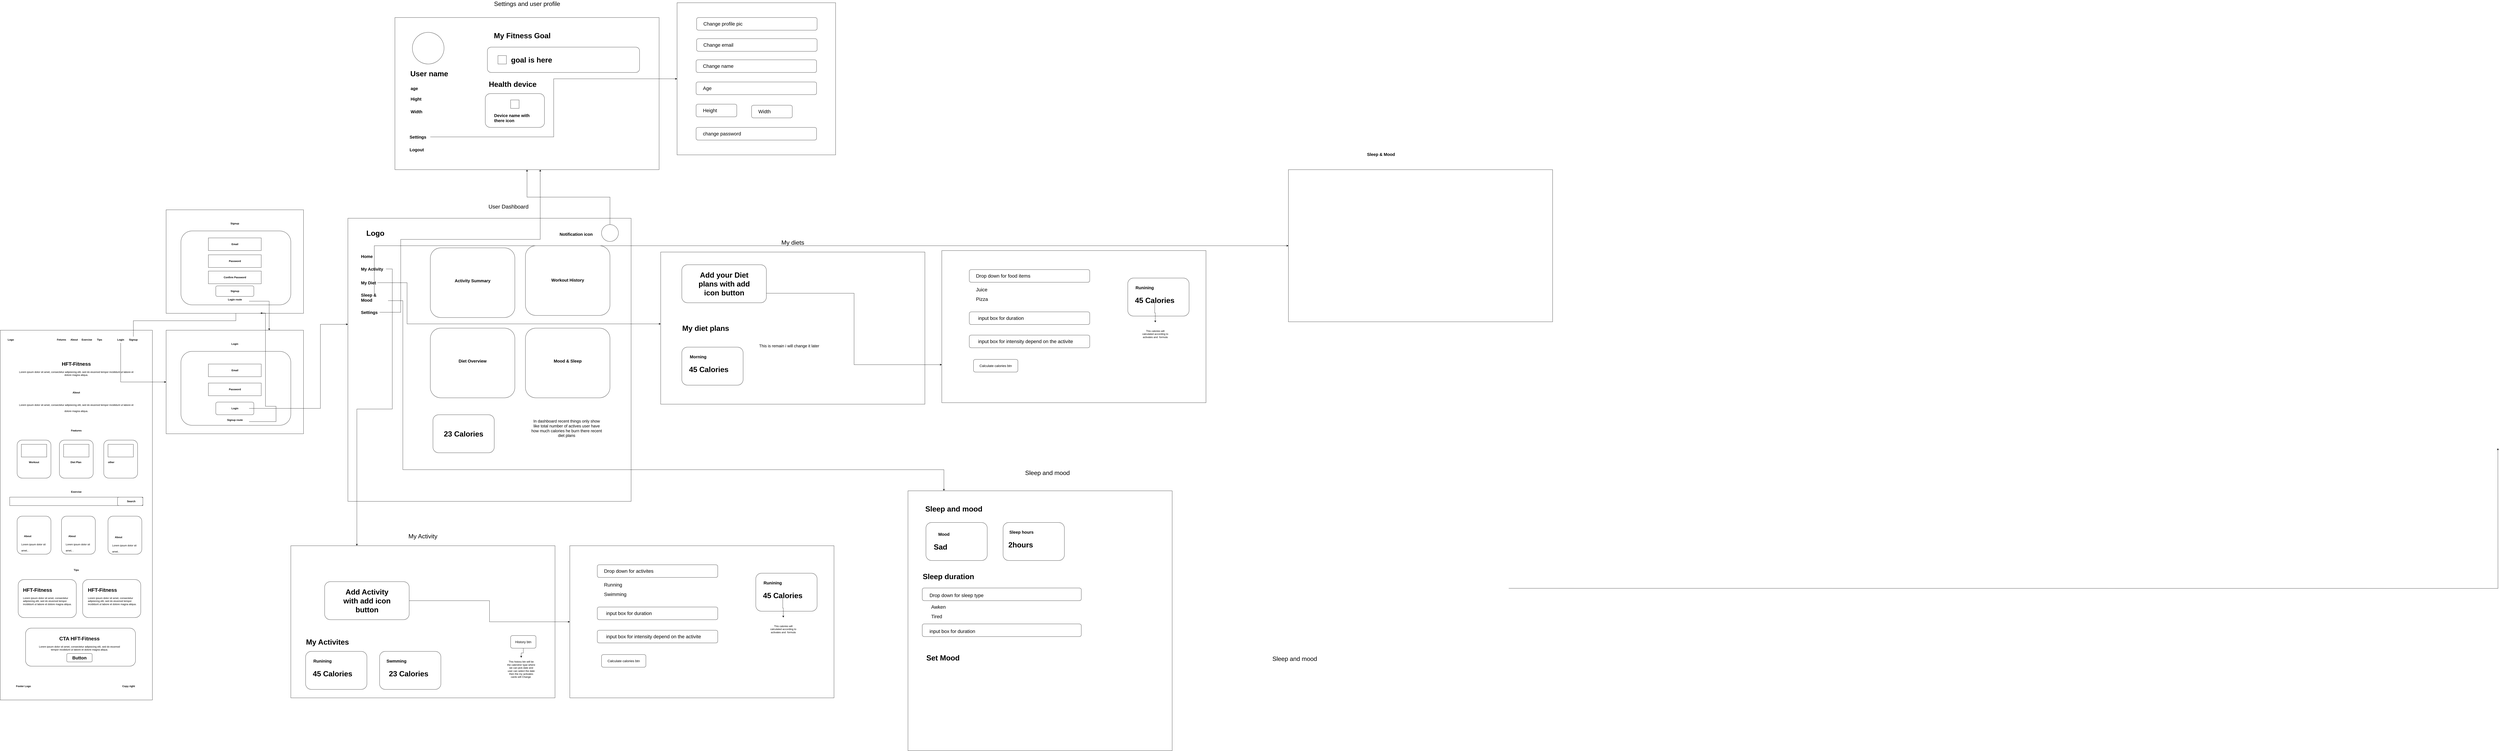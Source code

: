 <mxfile version="21.6.6" type="github">
  <diagram name="Page-1" id="sQGgzUaZy7yGkq21Dc3f">
    <mxGraphModel dx="3364" dy="4683" grid="1" gridSize="10" guides="1" tooltips="1" connect="1" arrows="1" fold="1" page="1" pageScale="1" pageWidth="850" pageHeight="1100" math="0" shadow="0">
      <root>
        <mxCell id="0" />
        <mxCell id="1" parent="0" />
        <mxCell id="krIxkYJXfylPc0ciONJd-103" value="" style="whiteSpace=wrap;html=1;aspect=fixed;" parent="1" vertex="1">
          <mxGeometry x="860" y="-1570" width="1340" height="1340" as="geometry" />
        </mxCell>
        <mxCell id="ZWoFkb2FcAsr6ou6p-tb-9" value="" style="rounded=1;whiteSpace=wrap;html=1;" parent="1" vertex="1">
          <mxGeometry x="1250" y="-1050" width="400" height="330" as="geometry" />
        </mxCell>
        <mxCell id="ZWoFkb2FcAsr6ou6p-tb-8" value="Diet Overview" style="text;html=1;strokeColor=none;fillColor=none;align=center;verticalAlign=middle;whiteSpace=wrap;rounded=0;fontStyle=1;fontSize=20;" parent="1" vertex="1">
          <mxGeometry x="1350" y="-910" width="200" height="30" as="geometry" />
        </mxCell>
        <mxCell id="krIxkYJXfylPc0ciONJd-1" value="" style="rounded=0;whiteSpace=wrap;html=1;" parent="1" vertex="1">
          <mxGeometry x="-785" y="-1040" width="720" height="1750" as="geometry" />
        </mxCell>
        <mxCell id="krIxkYJXfylPc0ciONJd-48" value="" style="rounded=1;whiteSpace=wrap;html=1;movable=1;resizable=1;rotatable=1;deletable=1;editable=1;locked=0;connectable=1;" parent="1" vertex="1">
          <mxGeometry x="-275" y="-160" width="160" height="180" as="geometry" />
        </mxCell>
        <mxCell id="krIxkYJXfylPc0ciONJd-2" value="Logo" style="text;html=1;strokeColor=none;fillColor=none;align=center;verticalAlign=middle;whiteSpace=wrap;rounded=0;fontStyle=1" parent="1" vertex="1">
          <mxGeometry x="-765" y="-1010" width="60" height="30" as="geometry" />
        </mxCell>
        <mxCell id="krIxkYJXfylPc0ciONJd-3" value="Fetures" style="text;html=1;strokeColor=none;fillColor=none;align=center;verticalAlign=middle;whiteSpace=wrap;rounded=0;fontStyle=1" parent="1" vertex="1">
          <mxGeometry x="-525" y="-1010" width="60" height="30" as="geometry" />
        </mxCell>
        <mxCell id="krIxkYJXfylPc0ciONJd-4" value="About" style="text;html=1;strokeColor=none;fillColor=none;align=center;verticalAlign=middle;whiteSpace=wrap;rounded=0;fontStyle=1" parent="1" vertex="1">
          <mxGeometry x="-465" y="-1010" width="60" height="30" as="geometry" />
        </mxCell>
        <mxCell id="krIxkYJXfylPc0ciONJd-5" value="Exercise" style="text;html=1;strokeColor=none;fillColor=none;align=center;verticalAlign=middle;whiteSpace=wrap;rounded=0;fontStyle=1" parent="1" vertex="1">
          <mxGeometry x="-405" y="-1010" width="60" height="30" as="geometry" />
        </mxCell>
        <mxCell id="krIxkYJXfylPc0ciONJd-100" style="edgeStyle=orthogonalEdgeStyle;rounded=0;orthogonalLoop=1;jettySize=auto;html=1;exitX=0.5;exitY=0;exitDx=0;exitDy=0;" parent="1" source="krIxkYJXfylPc0ciONJd-6" target="krIxkYJXfylPc0ciONJd-90" edge="1">
          <mxGeometry relative="1" as="geometry" />
        </mxCell>
        <mxCell id="krIxkYJXfylPc0ciONJd-6" value="Signup" style="text;html=1;strokeColor=none;fillColor=none;align=center;verticalAlign=middle;whiteSpace=wrap;rounded=0;fontStyle=1" parent="1" vertex="1">
          <mxGeometry x="-185" y="-1010" width="60" height="30" as="geometry" />
        </mxCell>
        <mxCell id="krIxkYJXfylPc0ciONJd-7" value="Tips" style="text;html=1;strokeColor=none;fillColor=none;align=center;verticalAlign=middle;whiteSpace=wrap;rounded=0;fontStyle=1" parent="1" vertex="1">
          <mxGeometry x="-345" y="-1010" width="60" height="30" as="geometry" />
        </mxCell>
        <mxCell id="krIxkYJXfylPc0ciONJd-87" style="edgeStyle=orthogonalEdgeStyle;rounded=0;orthogonalLoop=1;jettySize=auto;html=1;exitX=0.5;exitY=1;exitDx=0;exitDy=0;" parent="1" source="krIxkYJXfylPc0ciONJd-8" target="krIxkYJXfylPc0ciONJd-77" edge="1">
          <mxGeometry relative="1" as="geometry" />
        </mxCell>
        <mxCell id="krIxkYJXfylPc0ciONJd-8" value="Login" style="text;html=1;strokeColor=none;fillColor=none;align=center;verticalAlign=middle;whiteSpace=wrap;rounded=0;fontStyle=1" parent="1" vertex="1">
          <mxGeometry x="-245" y="-1010" width="60" height="30" as="geometry" />
        </mxCell>
        <mxCell id="krIxkYJXfylPc0ciONJd-9" value="&lt;h1&gt;HFT-Fitness&lt;/h1&gt;&lt;p&gt;Lorem ipsum dolor sit amet, consectetur adipisicing elit, sed do eiusmod tempor incididunt ut labore et dolore magna aliqua.&lt;/p&gt;" style="text;html=1;strokeColor=none;fillColor=none;spacing=5;spacingTop=-20;whiteSpace=wrap;overflow=hidden;rounded=0;align=center;" parent="1" vertex="1">
          <mxGeometry x="-705" y="-900" width="560" height="120" as="geometry" />
        </mxCell>
        <mxCell id="krIxkYJXfylPc0ciONJd-10" value="About" style="text;html=1;strokeColor=none;fillColor=none;align=center;verticalAlign=middle;whiteSpace=wrap;rounded=0;fontStyle=1" parent="1" vertex="1">
          <mxGeometry x="-455" y="-760" width="60" height="30" as="geometry" />
        </mxCell>
        <mxCell id="krIxkYJXfylPc0ciONJd-13" value="&lt;h1&gt;&lt;span style=&quot;background-color: initial; font-size: 12px; font-weight: normal;&quot;&gt;Lorem ipsum dolor sit amet, consectetur adipisicing elit, sed do eiusmod tempor incididunt ut labore et dolore magna aliqua.&lt;/span&gt;&lt;br&gt;&lt;/h1&gt;" style="text;html=1;strokeColor=none;fillColor=none;spacing=5;spacingTop=-20;whiteSpace=wrap;overflow=hidden;rounded=0;align=center;" parent="1" vertex="1">
          <mxGeometry x="-705" y="-710" width="560" height="80" as="geometry" />
        </mxCell>
        <mxCell id="krIxkYJXfylPc0ciONJd-14" value="Features" style="text;html=1;strokeColor=none;fillColor=none;align=center;verticalAlign=middle;whiteSpace=wrap;rounded=0;fontStyle=1" parent="1" vertex="1">
          <mxGeometry x="-455" y="-580" width="60" height="30" as="geometry" />
        </mxCell>
        <mxCell id="krIxkYJXfylPc0ciONJd-15" value="" style="rounded=1;whiteSpace=wrap;html=1;" parent="1" vertex="1">
          <mxGeometry x="-705" y="-520" width="160" height="180" as="geometry" />
        </mxCell>
        <mxCell id="krIxkYJXfylPc0ciONJd-16" value="" style="rounded=1;whiteSpace=wrap;html=1;" parent="1" vertex="1">
          <mxGeometry x="-505" y="-520" width="160" height="180" as="geometry" />
        </mxCell>
        <mxCell id="krIxkYJXfylPc0ciONJd-17" value="" style="rounded=1;whiteSpace=wrap;html=1;" parent="1" vertex="1">
          <mxGeometry x="-295" y="-520" width="160" height="180" as="geometry" />
        </mxCell>
        <mxCell id="krIxkYJXfylPc0ciONJd-18" value="Workout" style="text;html=1;strokeColor=none;fillColor=none;align=center;verticalAlign=middle;whiteSpace=wrap;rounded=0;fontStyle=1" parent="1" vertex="1">
          <mxGeometry x="-655" y="-430" width="60" height="30" as="geometry" />
        </mxCell>
        <mxCell id="krIxkYJXfylPc0ciONJd-19" value="Diet Plan&amp;nbsp;" style="text;html=1;strokeColor=none;fillColor=none;align=center;verticalAlign=middle;whiteSpace=wrap;rounded=0;fontStyle=1" parent="1" vertex="1">
          <mxGeometry x="-455" y="-430" width="60" height="30" as="geometry" />
        </mxCell>
        <mxCell id="krIxkYJXfylPc0ciONJd-20" value="other" style="text;html=1;strokeColor=none;fillColor=none;align=center;verticalAlign=middle;whiteSpace=wrap;rounded=0;fontStyle=1" parent="1" vertex="1">
          <mxGeometry x="-335" y="-430" width="150" height="30" as="geometry" />
        </mxCell>
        <mxCell id="krIxkYJXfylPc0ciONJd-23" value="" style="rounded=0;whiteSpace=wrap;html=1;" parent="1" vertex="1">
          <mxGeometry x="-685" y="-500" width="120" height="60" as="geometry" />
        </mxCell>
        <mxCell id="krIxkYJXfylPc0ciONJd-24" value="" style="rounded=0;whiteSpace=wrap;html=1;" parent="1" vertex="1">
          <mxGeometry x="-485" y="-500" width="120" height="60" as="geometry" />
        </mxCell>
        <mxCell id="krIxkYJXfylPc0ciONJd-25" value="" style="rounded=0;whiteSpace=wrap;html=1;" parent="1" vertex="1">
          <mxGeometry x="-275" y="-500" width="120" height="60" as="geometry" />
        </mxCell>
        <mxCell id="krIxkYJXfylPc0ciONJd-26" value="Exercise" style="text;html=1;strokeColor=none;fillColor=none;align=center;verticalAlign=middle;whiteSpace=wrap;rounded=0;fontStyle=1" parent="1" vertex="1">
          <mxGeometry x="-455" y="-290" width="60" height="30" as="geometry" />
        </mxCell>
        <mxCell id="krIxkYJXfylPc0ciONJd-28" value="" style="rounded=0;whiteSpace=wrap;html=1;" parent="1" vertex="1">
          <mxGeometry x="-740" y="-250" width="630" height="40" as="geometry" />
        </mxCell>
        <mxCell id="krIxkYJXfylPc0ciONJd-29" value="" style="rounded=1;whiteSpace=wrap;html=1;" parent="1" vertex="1">
          <mxGeometry x="-230" y="-250" width="120" height="40" as="geometry" />
        </mxCell>
        <mxCell id="krIxkYJXfylPc0ciONJd-30" value="Search" style="text;html=1;strokeColor=none;fillColor=none;align=center;verticalAlign=middle;whiteSpace=wrap;rounded=0;fontStyle=1" parent="1" vertex="1">
          <mxGeometry x="-195" y="-245" width="60" height="30" as="geometry" />
        </mxCell>
        <mxCell id="krIxkYJXfylPc0ciONJd-38" value="" style="group" parent="1" vertex="1" connectable="0">
          <mxGeometry x="-705" y="-160" width="160" height="180" as="geometry" />
        </mxCell>
        <mxCell id="krIxkYJXfylPc0ciONJd-27" value="" style="rounded=1;whiteSpace=wrap;html=1;" parent="krIxkYJXfylPc0ciONJd-38" vertex="1">
          <mxGeometry width="160" height="180" as="geometry" />
        </mxCell>
        <mxCell id="krIxkYJXfylPc0ciONJd-33" value="&lt;h1&gt;&lt;span style=&quot;background-color: initial; font-size: 12px; font-weight: normal;&quot;&gt;Lorem ipsum dolor sit amet, .&lt;/span&gt;&lt;br&gt;&lt;/h1&gt;" style="text;html=1;strokeColor=none;fillColor=none;spacing=5;spacingTop=-20;whiteSpace=wrap;overflow=hidden;rounded=0;align=left;" parent="krIxkYJXfylPc0ciONJd-38" vertex="1">
          <mxGeometry x="15" y="110" width="130" height="60" as="geometry" />
        </mxCell>
        <mxCell id="krIxkYJXfylPc0ciONJd-34" value="About" style="text;html=1;strokeColor=none;fillColor=none;align=center;verticalAlign=middle;whiteSpace=wrap;rounded=0;fontStyle=1" parent="krIxkYJXfylPc0ciONJd-38" vertex="1">
          <mxGeometry x="20" y="80" width="60" height="30" as="geometry" />
        </mxCell>
        <mxCell id="krIxkYJXfylPc0ciONJd-45" value="" style="rounded=1;whiteSpace=wrap;html=1;" parent="1" vertex="1">
          <mxGeometry x="-495" y="-160" width="160" height="180" as="geometry" />
        </mxCell>
        <mxCell id="krIxkYJXfylPc0ciONJd-43" value="About" style="text;html=1;strokeColor=none;fillColor=none;align=center;verticalAlign=middle;whiteSpace=wrap;rounded=0;fontStyle=1" parent="1" vertex="1">
          <mxGeometry x="-475" y="-80" width="60" height="30" as="geometry" />
        </mxCell>
        <mxCell id="krIxkYJXfylPc0ciONJd-44" value="&lt;h1&gt;&lt;span style=&quot;background-color: initial; font-size: 12px; font-weight: normal;&quot;&gt;Lorem ipsum dolor sit amet, .&lt;/span&gt;&lt;br&gt;&lt;/h1&gt;" style="text;html=1;strokeColor=none;fillColor=none;spacing=5;spacingTop=-20;whiteSpace=wrap;overflow=hidden;rounded=0;align=left;" parent="1" vertex="1">
          <mxGeometry x="-480" y="-50" width="130" height="60" as="geometry" />
        </mxCell>
        <mxCell id="krIxkYJXfylPc0ciONJd-46" value="About" style="text;html=1;strokeColor=none;fillColor=none;align=center;verticalAlign=middle;whiteSpace=wrap;rounded=0;fontStyle=1;movable=1;resizable=1;rotatable=1;deletable=1;editable=1;locked=0;connectable=1;" parent="1" vertex="1">
          <mxGeometry x="-255" y="-75" width="60" height="30" as="geometry" />
        </mxCell>
        <mxCell id="krIxkYJXfylPc0ciONJd-47" value="&lt;h1&gt;&lt;span style=&quot;background-color: initial; font-size: 12px; font-weight: normal;&quot;&gt;Lorem ipsum dolor sit amet, .&lt;/span&gt;&lt;br&gt;&lt;/h1&gt;" style="text;html=1;strokeColor=none;fillColor=none;spacing=5;spacingTop=-20;whiteSpace=wrap;overflow=hidden;rounded=0;align=left;movable=1;resizable=1;rotatable=1;deletable=1;editable=1;locked=0;connectable=1;" parent="1" vertex="1">
          <mxGeometry x="-260" y="-45" width="130" height="60" as="geometry" />
        </mxCell>
        <mxCell id="krIxkYJXfylPc0ciONJd-49" value="Tips" style="text;html=1;strokeColor=none;fillColor=none;align=center;verticalAlign=middle;whiteSpace=wrap;rounded=0;fontStyle=1" parent="1" vertex="1">
          <mxGeometry x="-455" y="80" width="60" height="30" as="geometry" />
        </mxCell>
        <mxCell id="krIxkYJXfylPc0ciONJd-59" value="" style="rounded=1;whiteSpace=wrap;html=1;" parent="1" vertex="1">
          <mxGeometry x="-700" y="140" width="275" height="180" as="geometry" />
        </mxCell>
        <mxCell id="krIxkYJXfylPc0ciONJd-61" value="" style="rounded=1;whiteSpace=wrap;html=1;" parent="1" vertex="1">
          <mxGeometry x="-395" y="140" width="275" height="180" as="geometry" />
        </mxCell>
        <mxCell id="krIxkYJXfylPc0ciONJd-67" value="&lt;h1&gt;HFT-Fitness&lt;/h1&gt;&lt;p&gt;Lorem ipsum dolor sit amet, consectetur adipisicing elit, sed do eiusmod tempor incididunt ut labore et dolore magna aliqua.&lt;/p&gt;" style="text;html=1;strokeColor=none;fillColor=none;spacing=5;spacingTop=-20;whiteSpace=wrap;overflow=hidden;rounded=0;align=left;" parent="1" vertex="1">
          <mxGeometry x="-682.5" y="170" width="240" height="120" as="geometry" />
        </mxCell>
        <mxCell id="krIxkYJXfylPc0ciONJd-68" value="&lt;h1&gt;HFT-Fitness&lt;/h1&gt;&lt;p&gt;Lorem ipsum dolor sit amet, consectetur adipisicing elit, sed do eiusmod tempor incididunt ut labore et dolore magna aliqua.&lt;/p&gt;" style="text;html=1;strokeColor=none;fillColor=none;spacing=5;spacingTop=-20;whiteSpace=wrap;overflow=hidden;rounded=0;align=left;" parent="1" vertex="1">
          <mxGeometry x="-375" y="170" width="240" height="120" as="geometry" />
        </mxCell>
        <mxCell id="krIxkYJXfylPc0ciONJd-70" value="" style="rounded=1;whiteSpace=wrap;html=1;" parent="1" vertex="1">
          <mxGeometry x="-665" y="370" width="520" height="180" as="geometry" />
        </mxCell>
        <mxCell id="krIxkYJXfylPc0ciONJd-71" value="&lt;h1&gt;CTA HFT-Fitness&lt;/h1&gt;&lt;p&gt;Lorem ipsum dolor sit amet, consectetur adipisicing elit, sed do eiusmod tempor incididunt ut labore et dolore magna aliqua.&lt;/p&gt;" style="text;html=1;strokeColor=none;fillColor=none;spacing=5;spacingTop=-20;whiteSpace=wrap;overflow=hidden;rounded=0;align=center;" parent="1" vertex="1">
          <mxGeometry x="-625" y="400" width="430" height="120" as="geometry" />
        </mxCell>
        <mxCell id="krIxkYJXfylPc0ciONJd-72" value="&lt;b&gt;&lt;font style=&quot;font-size: 21px;&quot;&gt;Button&lt;/font&gt;&lt;/b&gt;" style="rounded=1;whiteSpace=wrap;html=1;" parent="1" vertex="1">
          <mxGeometry x="-470" y="490" width="120" height="40" as="geometry" />
        </mxCell>
        <mxCell id="krIxkYJXfylPc0ciONJd-73" value="Footer Logo" style="text;html=1;strokeColor=none;fillColor=none;align=center;verticalAlign=middle;whiteSpace=wrap;rounded=0;fontStyle=1" parent="1" vertex="1">
          <mxGeometry x="-730" y="630" width="110" height="30" as="geometry" />
        </mxCell>
        <mxCell id="krIxkYJXfylPc0ciONJd-74" value="Copy right" style="text;html=1;strokeColor=none;fillColor=none;align=center;verticalAlign=middle;whiteSpace=wrap;rounded=0;fontStyle=1" parent="1" vertex="1">
          <mxGeometry x="-230" y="630" width="105" height="30" as="geometry" />
        </mxCell>
        <mxCell id="krIxkYJXfylPc0ciONJd-77" value="" style="rounded=0;whiteSpace=wrap;html=1;" parent="1" vertex="1">
          <mxGeometry y="-1040" width="650" height="490" as="geometry" />
        </mxCell>
        <mxCell id="krIxkYJXfylPc0ciONJd-78" value="Login" style="text;html=1;strokeColor=none;fillColor=none;align=center;verticalAlign=middle;whiteSpace=wrap;rounded=0;fontStyle=1" parent="1" vertex="1">
          <mxGeometry x="295" y="-990" width="60" height="30" as="geometry" />
        </mxCell>
        <mxCell id="krIxkYJXfylPc0ciONJd-79" value="" style="rounded=1;whiteSpace=wrap;html=1;" parent="1" vertex="1">
          <mxGeometry x="70" y="-940" width="520" height="350" as="geometry" />
        </mxCell>
        <mxCell id="krIxkYJXfylPc0ciONJd-80" value="" style="rounded=0;whiteSpace=wrap;html=1;" parent="1" vertex="1">
          <mxGeometry x="200" y="-880" width="250" height="60" as="geometry" />
        </mxCell>
        <mxCell id="krIxkYJXfylPc0ciONJd-81" value="" style="rounded=0;whiteSpace=wrap;html=1;" parent="1" vertex="1">
          <mxGeometry x="200" y="-790" width="250" height="60" as="geometry" />
        </mxCell>
        <mxCell id="krIxkYJXfylPc0ciONJd-82" value="" style="rounded=1;whiteSpace=wrap;html=1;" parent="1" vertex="1">
          <mxGeometry x="235" y="-700" width="180" height="60" as="geometry" />
        </mxCell>
        <mxCell id="krIxkYJXfylPc0ciONJd-83" value="Signup route" style="text;html=1;strokeColor=none;fillColor=none;align=center;verticalAlign=middle;whiteSpace=wrap;rounded=0;fontStyle=1" parent="1" vertex="1">
          <mxGeometry x="257.5" y="-630" width="135" height="30" as="geometry" />
        </mxCell>
        <mxCell id="krIxkYJXfylPc0ciONJd-104" style="edgeStyle=orthogonalEdgeStyle;rounded=0;orthogonalLoop=1;jettySize=auto;html=1;" parent="1" source="krIxkYJXfylPc0ciONJd-84" target="krIxkYJXfylPc0ciONJd-103" edge="1">
          <mxGeometry relative="1" as="geometry">
            <Array as="points">
              <mxPoint x="730" y="-670" />
              <mxPoint x="730" y="-1068" />
            </Array>
          </mxGeometry>
        </mxCell>
        <mxCell id="krIxkYJXfylPc0ciONJd-84" value="Login" style="text;html=1;strokeColor=none;fillColor=none;align=center;verticalAlign=middle;whiteSpace=wrap;rounded=0;fontStyle=1" parent="1" vertex="1">
          <mxGeometry x="257.5" y="-685" width="135" height="30" as="geometry" />
        </mxCell>
        <mxCell id="krIxkYJXfylPc0ciONJd-85" value="Password" style="text;html=1;strokeColor=none;fillColor=none;align=center;verticalAlign=middle;whiteSpace=wrap;rounded=0;fontStyle=1" parent="1" vertex="1">
          <mxGeometry x="257.5" y="-775" width="135" height="30" as="geometry" />
        </mxCell>
        <mxCell id="krIxkYJXfylPc0ciONJd-86" value="Email" style="text;html=1;strokeColor=none;fillColor=none;align=center;verticalAlign=middle;whiteSpace=wrap;rounded=0;fontStyle=1" parent="1" vertex="1">
          <mxGeometry x="257.5" y="-865" width="135" height="30" as="geometry" />
        </mxCell>
        <mxCell id="krIxkYJXfylPc0ciONJd-88" value="" style="rounded=0;whiteSpace=wrap;html=1;" parent="1" vertex="1">
          <mxGeometry y="-1610" width="650" height="490" as="geometry" />
        </mxCell>
        <mxCell id="krIxkYJXfylPc0ciONJd-89" value="Signup" style="text;html=1;strokeColor=none;fillColor=none;align=center;verticalAlign=middle;whiteSpace=wrap;rounded=0;fontStyle=1" parent="1" vertex="1">
          <mxGeometry x="295" y="-1560" width="60" height="30" as="geometry" />
        </mxCell>
        <mxCell id="krIxkYJXfylPc0ciONJd-90" value="" style="rounded=1;whiteSpace=wrap;html=1;" parent="1" vertex="1">
          <mxGeometry x="70" y="-1510" width="520" height="350" as="geometry" />
        </mxCell>
        <mxCell id="krIxkYJXfylPc0ciONJd-91" value="" style="rounded=0;whiteSpace=wrap;html=1;" parent="1" vertex="1">
          <mxGeometry x="200" y="-1477" width="250" height="60" as="geometry" />
        </mxCell>
        <mxCell id="krIxkYJXfylPc0ciONJd-92" value="" style="rounded=0;whiteSpace=wrap;html=1;" parent="1" vertex="1">
          <mxGeometry x="200" y="-1397" width="250" height="60" as="geometry" />
        </mxCell>
        <mxCell id="krIxkYJXfylPc0ciONJd-93" value="" style="rounded=1;whiteSpace=wrap;html=1;" parent="1" vertex="1">
          <mxGeometry x="235" y="-1250" width="180" height="50" as="geometry" />
        </mxCell>
        <mxCell id="krIxkYJXfylPc0ciONJd-101" style="edgeStyle=orthogonalEdgeStyle;rounded=0;orthogonalLoop=1;jettySize=auto;html=1;exitX=1;exitY=0.75;exitDx=0;exitDy=0;entryX=0.75;entryY=0;entryDx=0;entryDy=0;" parent="1" source="krIxkYJXfylPc0ciONJd-94" target="krIxkYJXfylPc0ciONJd-77" edge="1">
          <mxGeometry relative="1" as="geometry">
            <mxPoint x="450" y="-1060" as="targetPoint" />
          </mxGeometry>
        </mxCell>
        <mxCell id="krIxkYJXfylPc0ciONJd-94" value="Login route" style="text;html=1;strokeColor=none;fillColor=none;align=center;verticalAlign=middle;whiteSpace=wrap;rounded=0;fontStyle=1" parent="1" vertex="1">
          <mxGeometry x="257.5" y="-1200" width="135" height="30" as="geometry" />
        </mxCell>
        <mxCell id="krIxkYJXfylPc0ciONJd-95" value="Signup" style="text;html=1;strokeColor=none;fillColor=none;align=center;verticalAlign=middle;whiteSpace=wrap;rounded=0;fontStyle=1" parent="1" vertex="1">
          <mxGeometry x="257.5" y="-1240" width="135" height="30" as="geometry" />
        </mxCell>
        <mxCell id="krIxkYJXfylPc0ciONJd-96" value="Password" style="text;html=1;strokeColor=none;fillColor=none;align=center;verticalAlign=middle;whiteSpace=wrap;rounded=0;fontStyle=1" parent="1" vertex="1">
          <mxGeometry x="257.5" y="-1382" width="135" height="30" as="geometry" />
        </mxCell>
        <mxCell id="krIxkYJXfylPc0ciONJd-97" value="Email" style="text;html=1;strokeColor=none;fillColor=none;align=center;verticalAlign=middle;whiteSpace=wrap;rounded=0;fontStyle=1" parent="1" vertex="1">
          <mxGeometry x="257.5" y="-1462" width="135" height="30" as="geometry" />
        </mxCell>
        <mxCell id="krIxkYJXfylPc0ciONJd-99" value="" style="rounded=0;whiteSpace=wrap;html=1;" parent="1" vertex="1">
          <mxGeometry x="200" y="-1320" width="250" height="60" as="geometry" />
        </mxCell>
        <mxCell id="krIxkYJXfylPc0ciONJd-98" value="Confirm Password" style="text;html=1;strokeColor=none;fillColor=none;align=center;verticalAlign=middle;whiteSpace=wrap;rounded=0;fontStyle=1" parent="1" vertex="1">
          <mxGeometry x="257.5" y="-1305" width="135" height="30" as="geometry" />
        </mxCell>
        <mxCell id="krIxkYJXfylPc0ciONJd-102" style="edgeStyle=orthogonalEdgeStyle;rounded=0;orthogonalLoop=1;jettySize=auto;html=1;entryX=0.686;entryY=0.998;entryDx=0;entryDy=0;entryPerimeter=0;exitX=1;exitY=0.75;exitDx=0;exitDy=0;" parent="1" source="krIxkYJXfylPc0ciONJd-83" target="krIxkYJXfylPc0ciONJd-88" edge="1">
          <mxGeometry relative="1" as="geometry">
            <Array as="points">
              <mxPoint x="520" y="-608" />
              <mxPoint x="520" y="-680" />
              <mxPoint x="470" y="-680" />
              <mxPoint x="470" y="-1121" />
            </Array>
          </mxGeometry>
        </mxCell>
        <mxCell id="krIxkYJXfylPc0ciONJd-106" value="Logo&amp;nbsp;" style="text;html=1;strokeColor=none;fillColor=none;align=center;verticalAlign=middle;whiteSpace=wrap;rounded=0;fontStyle=1;fontSize=35;" parent="1" vertex="1">
          <mxGeometry x="920" y="-1515" width="150" height="30" as="geometry" />
        </mxCell>
        <mxCell id="ZWoFkb2FcAsr6ou6p-tb-143" style="edgeStyle=orthogonalEdgeStyle;rounded=0;orthogonalLoop=1;jettySize=auto;html=1;" parent="1" source="krIxkYJXfylPc0ciONJd-107" target="ZWoFkb2FcAsr6ou6p-tb-102" edge="1">
          <mxGeometry relative="1" as="geometry" />
        </mxCell>
        <mxCell id="krIxkYJXfylPc0ciONJd-107" value="" style="ellipse;whiteSpace=wrap;html=1;" parent="1" vertex="1">
          <mxGeometry x="2060" y="-1540" width="80" height="80" as="geometry" />
        </mxCell>
        <mxCell id="krIxkYJXfylPc0ciONJd-110" value="" style="rounded=1;whiteSpace=wrap;html=1;" parent="1" vertex="1">
          <mxGeometry x="1250" y="-1430" width="400" height="330" as="geometry" />
        </mxCell>
        <mxCell id="ZWoFkb2FcAsr6ou6p-tb-74" style="edgeStyle=orthogonalEdgeStyle;rounded=0;orthogonalLoop=1;jettySize=auto;html=1;" parent="1" source="krIxkYJXfylPc0ciONJd-111" target="ZWoFkb2FcAsr6ou6p-tb-71" edge="1">
          <mxGeometry relative="1" as="geometry">
            <Array as="points">
              <mxPoint x="1140" y="-1265" />
              <mxPoint x="1140" y="-1070" />
            </Array>
          </mxGeometry>
        </mxCell>
        <mxCell id="krIxkYJXfylPc0ciONJd-111" value="My Diet" style="text;html=1;strokeColor=none;fillColor=none;align=left;verticalAlign=middle;whiteSpace=wrap;rounded=0;fontStyle=1;fontSize=20;" parent="1" vertex="1">
          <mxGeometry x="920" y="-1280" width="80" height="30" as="geometry" />
        </mxCell>
        <mxCell id="krIxkYJXfylPc0ciONJd-112" value="Home" style="text;html=1;strokeColor=none;fillColor=none;align=left;verticalAlign=middle;whiteSpace=wrap;rounded=0;fontStyle=1;fontSize=20;" parent="1" vertex="1">
          <mxGeometry x="920" y="-1405" width="200" height="30" as="geometry" />
        </mxCell>
        <mxCell id="ZWoFkb2FcAsr6ou6p-tb-68" style="edgeStyle=orthogonalEdgeStyle;rounded=0;orthogonalLoop=1;jettySize=auto;html=1;entryX=0.25;entryY=0;entryDx=0;entryDy=0;" parent="1" source="krIxkYJXfylPc0ciONJd-113" target="ZWoFkb2FcAsr6ou6p-tb-16" edge="1">
          <mxGeometry relative="1" as="geometry">
            <Array as="points">
              <mxPoint x="1070" y="-667" />
              <mxPoint x="903" y="-667" />
            </Array>
          </mxGeometry>
        </mxCell>
        <mxCell id="krIxkYJXfylPc0ciONJd-113" value="My Activity" style="text;html=1;strokeColor=none;fillColor=none;align=left;verticalAlign=middle;whiteSpace=wrap;rounded=0;fontStyle=1;fontSize=20;" parent="1" vertex="1">
          <mxGeometry x="920" y="-1345" width="120" height="30" as="geometry" />
        </mxCell>
        <mxCell id="krIxkYJXfylPc0ciONJd-114" value="" style="rounded=1;whiteSpace=wrap;html=1;" parent="1" vertex="1">
          <mxGeometry x="1700" y="-1440" width="400" height="330" as="geometry" />
        </mxCell>
        <mxCell id="ZWoFkb2FcAsr6ou6p-tb-1" value="User Dashboard" style="text;html=1;strokeColor=none;fillColor=none;align=center;verticalAlign=middle;whiteSpace=wrap;rounded=0;fontSize=26;" parent="1" vertex="1">
          <mxGeometry x="1480" y="-1640" width="280" height="30" as="geometry" />
        </mxCell>
        <mxCell id="ZWoFkb2FcAsr6ou6p-tb-2" value="Notification icon" style="text;html=1;strokeColor=none;fillColor=none;align=center;verticalAlign=middle;whiteSpace=wrap;rounded=0;fontStyle=1;fontSize=20;" parent="1" vertex="1">
          <mxGeometry x="1840" y="-1510" width="200" height="30" as="geometry" />
        </mxCell>
        <mxCell id="ZWoFkb2FcAsr6ou6p-tb-4" style="edgeStyle=orthogonalEdgeStyle;rounded=0;orthogonalLoop=1;jettySize=auto;html=1;exitX=0.5;exitY=1;exitDx=0;exitDy=0;" parent="1" source="ZWoFkb2FcAsr6ou6p-tb-2" target="ZWoFkb2FcAsr6ou6p-tb-2" edge="1">
          <mxGeometry relative="1" as="geometry" />
        </mxCell>
        <mxCell id="ZWoFkb2FcAsr6ou6p-tb-6" value="Activity Summary" style="text;html=1;strokeColor=none;fillColor=none;align=center;verticalAlign=middle;whiteSpace=wrap;rounded=0;fontStyle=1;fontSize=20;" parent="1" vertex="1">
          <mxGeometry x="1350" y="-1290" width="200" height="30" as="geometry" />
        </mxCell>
        <mxCell id="ZWoFkb2FcAsr6ou6p-tb-7" value="Workout History" style="text;html=1;strokeColor=none;fillColor=none;align=center;verticalAlign=middle;whiteSpace=wrap;rounded=0;fontStyle=1;fontSize=20;" parent="1" vertex="1">
          <mxGeometry x="1800" y="-1293" width="200" height="30" as="geometry" />
        </mxCell>
        <mxCell id="ZWoFkb2FcAsr6ou6p-tb-11" value="" style="rounded=1;whiteSpace=wrap;html=1;" parent="1" vertex="1">
          <mxGeometry x="1700" y="-1050" width="400" height="330" as="geometry" />
        </mxCell>
        <mxCell id="ZWoFkb2FcAsr6ou6p-tb-10" value="Mood &amp;amp; Sleep" style="text;html=1;strokeColor=none;fillColor=none;align=center;verticalAlign=middle;whiteSpace=wrap;rounded=0;fontStyle=1;fontSize=20;" parent="1" vertex="1">
          <mxGeometry x="1800" y="-910" width="200" height="30" as="geometry" />
        </mxCell>
        <mxCell id="ZWoFkb2FcAsr6ou6p-tb-103" style="edgeStyle=orthogonalEdgeStyle;rounded=0;orthogonalLoop=1;jettySize=auto;html=1;" parent="1" source="ZWoFkb2FcAsr6ou6p-tb-12" target="ZWoFkb2FcAsr6ou6p-tb-102" edge="1">
          <mxGeometry relative="1" as="geometry">
            <Array as="points">
              <mxPoint x="1110" y="-1125" />
              <mxPoint x="1110" y="-1470" />
              <mxPoint x="1770" y="-1470" />
            </Array>
          </mxGeometry>
        </mxCell>
        <mxCell id="ZWoFkb2FcAsr6ou6p-tb-12" value="Settings" style="text;html=1;strokeColor=none;fillColor=none;align=left;verticalAlign=middle;whiteSpace=wrap;rounded=0;fontStyle=1;fontSize=20;" parent="1" vertex="1">
          <mxGeometry x="920" y="-1140" width="90" height="30" as="geometry" />
        </mxCell>
        <mxCell id="Bh7_54ms2lvaAmaCWSVU-4" style="edgeStyle=orthogonalEdgeStyle;rounded=0;orthogonalLoop=1;jettySize=auto;html=1;exitX=0.5;exitY=0;exitDx=0;exitDy=0;" edge="1" parent="1" source="ZWoFkb2FcAsr6ou6p-tb-15" target="Bh7_54ms2lvaAmaCWSVU-6">
          <mxGeometry relative="1" as="geometry">
            <mxPoint x="2125" y="-538.459" as="sourcePoint" />
            <mxPoint x="6805" y="-1201.55" as="targetPoint" />
          </mxGeometry>
        </mxCell>
        <mxCell id="Bh7_54ms2lvaAmaCWSVU-7" style="edgeStyle=orthogonalEdgeStyle;rounded=0;orthogonalLoop=1;jettySize=auto;html=1;exitX=1;exitY=1;exitDx=0;exitDy=0;" edge="1" parent="1" source="ZWoFkb2FcAsr6ou6p-tb-15" target="Bh7_54ms2lvaAmaCWSVU-2">
          <mxGeometry relative="1" as="geometry">
            <Array as="points">
              <mxPoint x="1120" y="-1180" />
              <mxPoint x="1120" y="-380" />
              <mxPoint x="3680" y="-380" />
            </Array>
          </mxGeometry>
        </mxCell>
        <mxCell id="ZWoFkb2FcAsr6ou6p-tb-15" value="Sleep &amp;amp; Mood" style="text;html=1;strokeColor=none;fillColor=none;align=left;verticalAlign=middle;whiteSpace=wrap;rounded=0;fontStyle=1;fontSize=20;" parent="1" vertex="1">
          <mxGeometry x="920" y="-1210" width="130" height="30" as="geometry" />
        </mxCell>
        <mxCell id="ZWoFkb2FcAsr6ou6p-tb-16" value="" style="rounded=0;whiteSpace=wrap;html=1;" parent="1" vertex="1">
          <mxGeometry x="590" y="-20" width="1250" height="720" as="geometry" />
        </mxCell>
        <mxCell id="ZWoFkb2FcAsr6ou6p-tb-18" value="My Activity" style="text;html=1;strokeColor=none;fillColor=none;align=center;verticalAlign=middle;whiteSpace=wrap;rounded=0;fontSize=29;" parent="1" vertex="1">
          <mxGeometry x="1075" y="-80" width="280" height="30" as="geometry" />
        </mxCell>
        <mxCell id="ZWoFkb2FcAsr6ou6p-tb-26" style="edgeStyle=orthogonalEdgeStyle;rounded=0;orthogonalLoop=1;jettySize=auto;html=1;" parent="1" source="ZWoFkb2FcAsr6ou6p-tb-20" target="ZWoFkb2FcAsr6ou6p-tb-25" edge="1">
          <mxGeometry relative="1" as="geometry" />
        </mxCell>
        <mxCell id="ZWoFkb2FcAsr6ou6p-tb-20" value="" style="rounded=1;whiteSpace=wrap;html=1;" parent="1" vertex="1">
          <mxGeometry x="750" y="150" width="400" height="180" as="geometry" />
        </mxCell>
        <mxCell id="ZWoFkb2FcAsr6ou6p-tb-24" value="Add Activity with add icon button" style="text;html=1;strokeColor=none;fillColor=none;align=center;verticalAlign=middle;whiteSpace=wrap;rounded=0;fontStyle=1;fontSize=35;" parent="1" vertex="1">
          <mxGeometry x="817.5" y="225" width="265" height="30" as="geometry" />
        </mxCell>
        <mxCell id="ZWoFkb2FcAsr6ou6p-tb-25" value="" style="rounded=0;whiteSpace=wrap;html=1;" parent="1" vertex="1">
          <mxGeometry x="1910" y="-20" width="1250" height="720" as="geometry" />
        </mxCell>
        <mxCell id="ZWoFkb2FcAsr6ou6p-tb-27" value="" style="rounded=1;whiteSpace=wrap;html=1;" parent="1" vertex="1">
          <mxGeometry x="2040" y="70" width="570" height="60" as="geometry" />
        </mxCell>
        <mxCell id="ZWoFkb2FcAsr6ou6p-tb-28" value="My Activites" style="text;html=1;strokeColor=none;fillColor=none;align=left;verticalAlign=middle;whiteSpace=wrap;rounded=0;fontStyle=1;fontSize=35;" parent="1" vertex="1">
          <mxGeometry x="660" y="420" width="300" height="30" as="geometry" />
        </mxCell>
        <mxCell id="ZWoFkb2FcAsr6ou6p-tb-31" value="" style="rounded=1;whiteSpace=wrap;html=1;movable=1;resizable=1;rotatable=1;deletable=1;editable=1;locked=0;connectable=1;" parent="1" vertex="1">
          <mxGeometry x="660" y="480" width="290" height="180" as="geometry" />
        </mxCell>
        <mxCell id="ZWoFkb2FcAsr6ou6p-tb-33" value="Runining" style="text;html=1;strokeColor=none;fillColor=none;align=center;verticalAlign=middle;whiteSpace=wrap;rounded=0;fontStyle=1;movable=1;resizable=1;rotatable=1;deletable=1;editable=1;locked=0;connectable=1;fontSize=20;" parent="1" vertex="1">
          <mxGeometry x="710" y="510" width="60" height="30" as="geometry" />
        </mxCell>
        <mxCell id="ZWoFkb2FcAsr6ou6p-tb-35" value="45 Calories" style="text;html=1;strokeColor=none;fillColor=none;align=center;verticalAlign=middle;whiteSpace=wrap;rounded=0;fontStyle=1;fontSize=35;" parent="1" vertex="1">
          <mxGeometry x="690" y="570" width="195" height="30" as="geometry" />
        </mxCell>
        <mxCell id="ZWoFkb2FcAsr6ou6p-tb-38" value="" style="rounded=1;whiteSpace=wrap;html=1;movable=1;resizable=1;rotatable=1;deletable=1;editable=1;locked=0;connectable=1;" parent="1" vertex="1">
          <mxGeometry x="1010" y="480" width="290" height="180" as="geometry" />
        </mxCell>
        <mxCell id="ZWoFkb2FcAsr6ou6p-tb-39" value="Swmming" style="text;html=1;strokeColor=none;fillColor=none;align=center;verticalAlign=middle;whiteSpace=wrap;rounded=0;fontStyle=1;movable=1;resizable=1;rotatable=1;deletable=1;editable=1;locked=0;connectable=1;fontSize=20;" parent="1" vertex="1">
          <mxGeometry x="1060" y="510" width="60" height="30" as="geometry" />
        </mxCell>
        <mxCell id="ZWoFkb2FcAsr6ou6p-tb-40" value="23 Calories" style="text;html=1;strokeColor=none;fillColor=none;align=center;verticalAlign=middle;whiteSpace=wrap;rounded=0;fontStyle=1;fontSize=35;" parent="1" vertex="1">
          <mxGeometry x="1050" y="570" width="195" height="30" as="geometry" />
        </mxCell>
        <mxCell id="ZWoFkb2FcAsr6ou6p-tb-46" value="" style="edgeStyle=orthogonalEdgeStyle;rounded=0;orthogonalLoop=1;jettySize=auto;html=1;" parent="1" source="ZWoFkb2FcAsr6ou6p-tb-42" target="ZWoFkb2FcAsr6ou6p-tb-45" edge="1">
          <mxGeometry relative="1" as="geometry" />
        </mxCell>
        <mxCell id="ZWoFkb2FcAsr6ou6p-tb-42" value="" style="rounded=1;whiteSpace=wrap;html=1;" parent="1" vertex="1">
          <mxGeometry x="1630" y="405" width="120" height="60" as="geometry" />
        </mxCell>
        <mxCell id="ZWoFkb2FcAsr6ou6p-tb-43" value="History btn" style="text;html=1;strokeColor=none;fillColor=none;align=center;verticalAlign=middle;whiteSpace=wrap;rounded=0;fontSize=16;" parent="1" vertex="1">
          <mxGeometry x="1650" y="420" width="80" height="30" as="geometry" />
        </mxCell>
        <mxCell id="ZWoFkb2FcAsr6ou6p-tb-45" value="This history btn will be the calendrer type where we can pick date and user can select the date then the my activates cards will Change&amp;nbsp;" style="text;html=1;strokeColor=none;fillColor=none;align=center;verticalAlign=middle;whiteSpace=wrap;rounded=0;" parent="1" vertex="1">
          <mxGeometry x="1610" y="510" width="140" height="110" as="geometry" />
        </mxCell>
        <mxCell id="ZWoFkb2FcAsr6ou6p-tb-47" value="Drop down for activites" style="text;html=1;strokeColor=none;fillColor=none;align=left;verticalAlign=middle;whiteSpace=wrap;rounded=0;fontSize=23;" parent="1" vertex="1">
          <mxGeometry x="2070" y="85" width="260" height="30" as="geometry" />
        </mxCell>
        <mxCell id="ZWoFkb2FcAsr6ou6p-tb-48" value="Running" style="text;html=1;strokeColor=none;fillColor=none;align=left;verticalAlign=middle;whiteSpace=wrap;rounded=0;fontSize=23;" parent="1" vertex="1">
          <mxGeometry x="2070" y="150" width="260" height="30" as="geometry" />
        </mxCell>
        <mxCell id="ZWoFkb2FcAsr6ou6p-tb-49" value="Swimming" style="text;html=1;strokeColor=none;fillColor=none;align=left;verticalAlign=middle;whiteSpace=wrap;rounded=0;fontSize=23;" parent="1" vertex="1">
          <mxGeometry x="2070" y="195" width="260" height="30" as="geometry" />
        </mxCell>
        <mxCell id="ZWoFkb2FcAsr6ou6p-tb-51" value="" style="rounded=1;whiteSpace=wrap;html=1;" parent="1" vertex="1">
          <mxGeometry x="2040" y="270" width="570" height="60" as="geometry" />
        </mxCell>
        <mxCell id="ZWoFkb2FcAsr6ou6p-tb-52" value="input box for duration" style="text;html=1;strokeColor=none;fillColor=none;align=left;verticalAlign=middle;whiteSpace=wrap;rounded=0;fontSize=23;" parent="1" vertex="1">
          <mxGeometry x="2080" y="285" width="260" height="30" as="geometry" />
        </mxCell>
        <mxCell id="ZWoFkb2FcAsr6ou6p-tb-54" value="" style="rounded=1;whiteSpace=wrap;html=1;" parent="1" vertex="1">
          <mxGeometry x="2040" y="380" width="570" height="60" as="geometry" />
        </mxCell>
        <mxCell id="ZWoFkb2FcAsr6ou6p-tb-53" value="input box for intensity depend on the activite" style="text;html=1;strokeColor=none;fillColor=none;align=left;verticalAlign=middle;whiteSpace=wrap;rounded=0;fontSize=23;" parent="1" vertex="1">
          <mxGeometry x="2080" y="395" width="480" height="30" as="geometry" />
        </mxCell>
        <mxCell id="ZWoFkb2FcAsr6ou6p-tb-62" value="" style="rounded=1;whiteSpace=wrap;html=1;movable=1;resizable=1;rotatable=1;deletable=1;editable=1;locked=0;connectable=1;" parent="1" vertex="1">
          <mxGeometry x="2790" y="110" width="290" height="180" as="geometry" />
        </mxCell>
        <mxCell id="ZWoFkb2FcAsr6ou6p-tb-61" value="Runining" style="text;html=1;strokeColor=none;fillColor=none;align=center;verticalAlign=middle;whiteSpace=wrap;rounded=0;fontStyle=1;movable=1;resizable=1;rotatable=1;deletable=1;editable=1;locked=0;connectable=1;fontSize=20;" parent="1" vertex="1">
          <mxGeometry x="2840" y="140" width="60" height="30" as="geometry" />
        </mxCell>
        <mxCell id="ZWoFkb2FcAsr6ou6p-tb-65" style="edgeStyle=orthogonalEdgeStyle;rounded=0;orthogonalLoop=1;jettySize=auto;html=1;" parent="1" source="ZWoFkb2FcAsr6ou6p-tb-63" target="ZWoFkb2FcAsr6ou6p-tb-64" edge="1">
          <mxGeometry relative="1" as="geometry" />
        </mxCell>
        <mxCell id="ZWoFkb2FcAsr6ou6p-tb-63" value="45 Calories" style="text;html=1;strokeColor=none;fillColor=none;align=center;verticalAlign=middle;whiteSpace=wrap;rounded=0;fontStyle=1;fontSize=35;" parent="1" vertex="1">
          <mxGeometry x="2820" y="200" width="195" height="30" as="geometry" />
        </mxCell>
        <mxCell id="ZWoFkb2FcAsr6ou6p-tb-64" value="This calories will calculated according to activates and&amp;nbsp; formula" style="text;html=1;strokeColor=none;fillColor=none;align=center;verticalAlign=middle;whiteSpace=wrap;rounded=0;" parent="1" vertex="1">
          <mxGeometry x="2850" y="320" width="140" height="110" as="geometry" />
        </mxCell>
        <mxCell id="ZWoFkb2FcAsr6ou6p-tb-66" value="" style="rounded=1;whiteSpace=wrap;html=1;" parent="1" vertex="1">
          <mxGeometry x="2060" y="495" width="210" height="60" as="geometry" />
        </mxCell>
        <mxCell id="ZWoFkb2FcAsr6ou6p-tb-67" value="Calculate calories btn" style="text;html=1;strokeColor=none;fillColor=none;align=center;verticalAlign=middle;whiteSpace=wrap;rounded=0;fontSize=16;" parent="1" vertex="1">
          <mxGeometry x="2080" y="510" width="170" height="30" as="geometry" />
        </mxCell>
        <mxCell id="ZWoFkb2FcAsr6ou6p-tb-70" value="In dashboard recent things only show like total number of actives user have how much calories he burn there recent diet plans" style="text;html=1;strokeColor=none;fillColor=none;align=center;verticalAlign=middle;whiteSpace=wrap;rounded=0;fontSize=19;" parent="1" vertex="1">
          <mxGeometry x="1720" y="-630" width="350" height="110" as="geometry" />
        </mxCell>
        <mxCell id="ZWoFkb2FcAsr6ou6p-tb-71" value="" style="rounded=0;whiteSpace=wrap;html=1;" parent="1" vertex="1">
          <mxGeometry x="2340" y="-1410" width="1250" height="720" as="geometry" />
        </mxCell>
        <mxCell id="ZWoFkb2FcAsr6ou6p-tb-73" value="My diets" style="text;html=1;strokeColor=none;fillColor=none;align=center;verticalAlign=middle;whiteSpace=wrap;rounded=0;fontSize=29;" parent="1" vertex="1">
          <mxGeometry x="2825" y="-1470" width="280" height="30" as="geometry" />
        </mxCell>
        <mxCell id="ZWoFkb2FcAsr6ou6p-tb-101" style="edgeStyle=orthogonalEdgeStyle;rounded=0;orthogonalLoop=1;jettySize=auto;html=1;exitX=1;exitY=0.75;exitDx=0;exitDy=0;entryX=0;entryY=0.75;entryDx=0;entryDy=0;" parent="1" source="ZWoFkb2FcAsr6ou6p-tb-78" target="ZWoFkb2FcAsr6ou6p-tb-85" edge="1">
          <mxGeometry relative="1" as="geometry" />
        </mxCell>
        <mxCell id="ZWoFkb2FcAsr6ou6p-tb-78" value="" style="rounded=1;whiteSpace=wrap;html=1;" parent="1" vertex="1">
          <mxGeometry x="2440" y="-1350" width="400" height="180" as="geometry" />
        </mxCell>
        <mxCell id="ZWoFkb2FcAsr6ou6p-tb-79" value="Add your Diet plans with add icon button" style="text;html=1;strokeColor=none;fillColor=none;align=center;verticalAlign=middle;whiteSpace=wrap;rounded=0;fontStyle=1;fontSize=35;" parent="1" vertex="1">
          <mxGeometry x="2507.5" y="-1275" width="265" height="30" as="geometry" />
        </mxCell>
        <mxCell id="ZWoFkb2FcAsr6ou6p-tb-80" value="My diet plans" style="text;html=1;strokeColor=none;fillColor=none;align=left;verticalAlign=middle;whiteSpace=wrap;rounded=0;fontStyle=1;fontSize=35;" parent="1" vertex="1">
          <mxGeometry x="2440" y="-1065" width="300" height="30" as="geometry" />
        </mxCell>
        <mxCell id="ZWoFkb2FcAsr6ou6p-tb-81" value="" style="rounded=1;whiteSpace=wrap;html=1;movable=1;resizable=1;rotatable=1;deletable=1;editable=1;locked=0;connectable=1;" parent="1" vertex="1">
          <mxGeometry x="2440" y="-960" width="290" height="180" as="geometry" />
        </mxCell>
        <mxCell id="ZWoFkb2FcAsr6ou6p-tb-82" value="Morning&amp;nbsp;" style="text;html=1;strokeColor=none;fillColor=none;align=center;verticalAlign=middle;whiteSpace=wrap;rounded=0;fontStyle=1;movable=1;resizable=1;rotatable=1;deletable=1;editable=1;locked=0;connectable=1;fontSize=20;" parent="1" vertex="1">
          <mxGeometry x="2490" y="-930" width="60" height="30" as="geometry" />
        </mxCell>
        <mxCell id="ZWoFkb2FcAsr6ou6p-tb-83" value="45 Calories" style="text;html=1;strokeColor=none;fillColor=none;align=center;verticalAlign=middle;whiteSpace=wrap;rounded=0;fontStyle=1;fontSize=35;" parent="1" vertex="1">
          <mxGeometry x="2470" y="-870" width="195" height="30" as="geometry" />
        </mxCell>
        <mxCell id="ZWoFkb2FcAsr6ou6p-tb-84" value="This is remain i will change it later" style="text;html=1;strokeColor=none;fillColor=none;align=center;verticalAlign=middle;whiteSpace=wrap;rounded=0;fontSize=19;" parent="1" vertex="1">
          <mxGeometry x="2772.5" y="-1020" width="350" height="110" as="geometry" />
        </mxCell>
        <mxCell id="ZWoFkb2FcAsr6ou6p-tb-85" value="" style="rounded=0;whiteSpace=wrap;html=1;" parent="1" vertex="1">
          <mxGeometry x="3670" y="-1417" width="1250" height="720" as="geometry" />
        </mxCell>
        <mxCell id="ZWoFkb2FcAsr6ou6p-tb-86" value="" style="rounded=1;whiteSpace=wrap;html=1;" parent="1" vertex="1">
          <mxGeometry x="3800" y="-1327" width="570" height="60" as="geometry" />
        </mxCell>
        <mxCell id="ZWoFkb2FcAsr6ou6p-tb-87" value="Drop down for food items" style="text;html=1;strokeColor=none;fillColor=none;align=left;verticalAlign=middle;whiteSpace=wrap;rounded=0;fontSize=23;" parent="1" vertex="1">
          <mxGeometry x="3830" y="-1312" width="260" height="30" as="geometry" />
        </mxCell>
        <mxCell id="ZWoFkb2FcAsr6ou6p-tb-88" value="Juice" style="text;html=1;strokeColor=none;fillColor=none;align=left;verticalAlign=middle;whiteSpace=wrap;rounded=0;fontSize=23;" parent="1" vertex="1">
          <mxGeometry x="3830" y="-1247" width="260" height="30" as="geometry" />
        </mxCell>
        <mxCell id="ZWoFkb2FcAsr6ou6p-tb-89" value="Pizza" style="text;html=1;strokeColor=none;fillColor=none;align=left;verticalAlign=middle;whiteSpace=wrap;rounded=0;fontSize=23;" parent="1" vertex="1">
          <mxGeometry x="3830" y="-1202" width="260" height="30" as="geometry" />
        </mxCell>
        <mxCell id="ZWoFkb2FcAsr6ou6p-tb-90" value="" style="rounded=1;whiteSpace=wrap;html=1;" parent="1" vertex="1">
          <mxGeometry x="3800" y="-1127" width="570" height="60" as="geometry" />
        </mxCell>
        <mxCell id="ZWoFkb2FcAsr6ou6p-tb-91" value="input box for duration" style="text;html=1;strokeColor=none;fillColor=none;align=left;verticalAlign=middle;whiteSpace=wrap;rounded=0;fontSize=23;" parent="1" vertex="1">
          <mxGeometry x="3840" y="-1112" width="260" height="30" as="geometry" />
        </mxCell>
        <mxCell id="ZWoFkb2FcAsr6ou6p-tb-92" value="" style="rounded=1;whiteSpace=wrap;html=1;" parent="1" vertex="1">
          <mxGeometry x="3800" y="-1017" width="570" height="60" as="geometry" />
        </mxCell>
        <mxCell id="ZWoFkb2FcAsr6ou6p-tb-93" value="input box for intensity depend on the activite" style="text;html=1;strokeColor=none;fillColor=none;align=left;verticalAlign=middle;whiteSpace=wrap;rounded=0;fontSize=23;" parent="1" vertex="1">
          <mxGeometry x="3840" y="-1002" width="480" height="30" as="geometry" />
        </mxCell>
        <mxCell id="ZWoFkb2FcAsr6ou6p-tb-94" value="" style="rounded=1;whiteSpace=wrap;html=1;movable=1;resizable=1;rotatable=1;deletable=1;editable=1;locked=0;connectable=1;" parent="1" vertex="1">
          <mxGeometry x="4550" y="-1287" width="290" height="180" as="geometry" />
        </mxCell>
        <mxCell id="ZWoFkb2FcAsr6ou6p-tb-95" value="Runining" style="text;html=1;strokeColor=none;fillColor=none;align=center;verticalAlign=middle;whiteSpace=wrap;rounded=0;fontStyle=1;movable=1;resizable=1;rotatable=1;deletable=1;editable=1;locked=0;connectable=1;fontSize=20;" parent="1" vertex="1">
          <mxGeometry x="4600" y="-1257" width="60" height="30" as="geometry" />
        </mxCell>
        <mxCell id="ZWoFkb2FcAsr6ou6p-tb-96" style="edgeStyle=orthogonalEdgeStyle;rounded=0;orthogonalLoop=1;jettySize=auto;html=1;" parent="1" source="ZWoFkb2FcAsr6ou6p-tb-97" target="ZWoFkb2FcAsr6ou6p-tb-98" edge="1">
          <mxGeometry relative="1" as="geometry" />
        </mxCell>
        <mxCell id="ZWoFkb2FcAsr6ou6p-tb-97" value="45 Calories" style="text;html=1;strokeColor=none;fillColor=none;align=center;verticalAlign=middle;whiteSpace=wrap;rounded=0;fontStyle=1;fontSize=35;" parent="1" vertex="1">
          <mxGeometry x="4580" y="-1197" width="195" height="30" as="geometry" />
        </mxCell>
        <mxCell id="ZWoFkb2FcAsr6ou6p-tb-98" value="This calories will calculated according to activates and&amp;nbsp; formula" style="text;html=1;strokeColor=none;fillColor=none;align=center;verticalAlign=middle;whiteSpace=wrap;rounded=0;" parent="1" vertex="1">
          <mxGeometry x="4610" y="-1077" width="140" height="110" as="geometry" />
        </mxCell>
        <mxCell id="ZWoFkb2FcAsr6ou6p-tb-99" value="" style="rounded=1;whiteSpace=wrap;html=1;" parent="1" vertex="1">
          <mxGeometry x="3820" y="-902" width="210" height="60" as="geometry" />
        </mxCell>
        <mxCell id="ZWoFkb2FcAsr6ou6p-tb-100" value="Calculate calories btn" style="text;html=1;strokeColor=none;fillColor=none;align=center;verticalAlign=middle;whiteSpace=wrap;rounded=0;fontSize=16;" parent="1" vertex="1">
          <mxGeometry x="3840" y="-887" width="170" height="30" as="geometry" />
        </mxCell>
        <mxCell id="ZWoFkb2FcAsr6ou6p-tb-102" value="" style="rounded=0;whiteSpace=wrap;html=1;" parent="1" vertex="1">
          <mxGeometry x="1082.5" y="-2520" width="1250" height="720" as="geometry" />
        </mxCell>
        <mxCell id="ZWoFkb2FcAsr6ou6p-tb-104" value="Settings and user profile" style="text;html=1;strokeColor=none;fillColor=none;align=center;verticalAlign=middle;whiteSpace=wrap;rounded=0;fontSize=29;" parent="1" vertex="1">
          <mxGeometry x="1532.5" y="-2600" width="350" height="30" as="geometry" />
        </mxCell>
        <mxCell id="ZWoFkb2FcAsr6ou6p-tb-105" value="" style="ellipse;whiteSpace=wrap;html=1;" parent="1" vertex="1">
          <mxGeometry x="1165" y="-2450" width="150" height="150" as="geometry" />
        </mxCell>
        <mxCell id="ZWoFkb2FcAsr6ou6p-tb-106" value="User name" style="text;html=1;strokeColor=none;fillColor=none;align=center;verticalAlign=middle;whiteSpace=wrap;rounded=0;fontStyle=1;fontSize=35;" parent="1" vertex="1">
          <mxGeometry x="1135" y="-2270" width="220" height="30" as="geometry" />
        </mxCell>
        <mxCell id="ZWoFkb2FcAsr6ou6p-tb-107" value="age" style="text;html=1;strokeColor=none;fillColor=none;align=left;verticalAlign=middle;whiteSpace=wrap;rounded=0;fontStyle=1;fontSize=20;" parent="1" vertex="1">
          <mxGeometry x="1155" y="-2200" width="200" height="30" as="geometry" />
        </mxCell>
        <mxCell id="ZWoFkb2FcAsr6ou6p-tb-108" value="Hight" style="text;html=1;strokeColor=none;fillColor=none;align=left;verticalAlign=middle;whiteSpace=wrap;rounded=0;fontStyle=1;fontSize=20;" parent="1" vertex="1">
          <mxGeometry x="1155" y="-2150" width="200" height="30" as="geometry" />
        </mxCell>
        <mxCell id="ZWoFkb2FcAsr6ou6p-tb-109" value="Width" style="text;html=1;strokeColor=none;fillColor=none;align=left;verticalAlign=middle;whiteSpace=wrap;rounded=0;fontStyle=1;fontSize=20;" parent="1" vertex="1">
          <mxGeometry x="1155" y="-2090" width="200" height="30" as="geometry" />
        </mxCell>
        <mxCell id="ZWoFkb2FcAsr6ou6p-tb-110" value="My Fitness Goal" style="text;html=1;strokeColor=none;fillColor=none;align=center;verticalAlign=middle;whiteSpace=wrap;rounded=0;fontStyle=1;fontSize=35;" parent="1" vertex="1">
          <mxGeometry x="1530" y="-2450" width="310" height="30" as="geometry" />
        </mxCell>
        <mxCell id="ZWoFkb2FcAsr6ou6p-tb-113" value="" style="rounded=1;whiteSpace=wrap;html=1;" parent="1" vertex="1">
          <mxGeometry x="1520" y="-2380" width="720" height="120" as="geometry" />
        </mxCell>
        <mxCell id="ZWoFkb2FcAsr6ou6p-tb-114" value="goal is here" style="text;html=1;strokeColor=none;fillColor=none;align=left;verticalAlign=middle;whiteSpace=wrap;rounded=0;fontStyle=1;fontSize=35;" parent="1" vertex="1">
          <mxGeometry x="1630" y="-2335" width="310" height="30" as="geometry" />
        </mxCell>
        <mxCell id="ZWoFkb2FcAsr6ou6p-tb-115" value="" style="rounded=0;whiteSpace=wrap;html=1;" parent="1" vertex="1">
          <mxGeometry x="1570" y="-2340" width="40" height="40" as="geometry" />
        </mxCell>
        <mxCell id="ZWoFkb2FcAsr6ou6p-tb-116" value="" style="rounded=1;whiteSpace=wrap;html=1;" parent="1" vertex="1">
          <mxGeometry x="1510" y="-2160" width="280" height="160" as="geometry" />
        </mxCell>
        <mxCell id="ZWoFkb2FcAsr6ou6p-tb-118" value="Health device" style="text;html=1;strokeColor=none;fillColor=none;align=left;verticalAlign=middle;whiteSpace=wrap;rounded=0;fontStyle=1;fontSize=35;" parent="1" vertex="1">
          <mxGeometry x="1525" y="-2220" width="310" height="30" as="geometry" />
        </mxCell>
        <mxCell id="ZWoFkb2FcAsr6ou6p-tb-120" value="Device name with there icon" style="text;html=1;strokeColor=none;fillColor=none;align=left;verticalAlign=middle;whiteSpace=wrap;rounded=0;fontStyle=1;fontSize=20;" parent="1" vertex="1">
          <mxGeometry x="1550" y="-2060" width="200" height="30" as="geometry" />
        </mxCell>
        <mxCell id="ZWoFkb2FcAsr6ou6p-tb-121" value="" style="rounded=0;whiteSpace=wrap;html=1;" parent="1" vertex="1">
          <mxGeometry x="1630" y="-2130" width="40" height="40" as="geometry" />
        </mxCell>
        <mxCell id="ZWoFkb2FcAsr6ou6p-tb-125" style="edgeStyle=orthogonalEdgeStyle;rounded=0;orthogonalLoop=1;jettySize=auto;html=1;" parent="1" source="ZWoFkb2FcAsr6ou6p-tb-122" target="ZWoFkb2FcAsr6ou6p-tb-124" edge="1">
          <mxGeometry relative="1" as="geometry" />
        </mxCell>
        <mxCell id="ZWoFkb2FcAsr6ou6p-tb-122" value="Settings" style="text;html=1;strokeColor=none;fillColor=none;align=left;verticalAlign=middle;whiteSpace=wrap;rounded=0;fontStyle=1;fontSize=20;" parent="1" vertex="1">
          <mxGeometry x="1150" y="-1970" width="100" height="30" as="geometry" />
        </mxCell>
        <mxCell id="ZWoFkb2FcAsr6ou6p-tb-124" value="" style="rounded=0;whiteSpace=wrap;html=1;" parent="1" vertex="1">
          <mxGeometry x="2417.5" y="-2590" width="750" height="720" as="geometry" />
        </mxCell>
        <mxCell id="ZWoFkb2FcAsr6ou6p-tb-126" value="" style="rounded=1;whiteSpace=wrap;html=1;" parent="1" vertex="1">
          <mxGeometry x="2510" y="-2420" width="570" height="60" as="geometry" />
        </mxCell>
        <mxCell id="ZWoFkb2FcAsr6ou6p-tb-127" value="Change email" style="text;html=1;strokeColor=none;fillColor=none;align=left;verticalAlign=middle;whiteSpace=wrap;rounded=0;fontSize=23;" parent="1" vertex="1">
          <mxGeometry x="2540" y="-2405" width="260" height="30" as="geometry" />
        </mxCell>
        <mxCell id="ZWoFkb2FcAsr6ou6p-tb-130" value="" style="rounded=1;whiteSpace=wrap;html=1;" parent="1" vertex="1">
          <mxGeometry x="2507.5" y="-2320" width="570" height="60" as="geometry" />
        </mxCell>
        <mxCell id="ZWoFkb2FcAsr6ou6p-tb-131" value="Change name" style="text;html=1;strokeColor=none;fillColor=none;align=left;verticalAlign=middle;whiteSpace=wrap;rounded=0;fontSize=23;" parent="1" vertex="1">
          <mxGeometry x="2537.5" y="-2305" width="260" height="30" as="geometry" />
        </mxCell>
        <mxCell id="ZWoFkb2FcAsr6ou6p-tb-132" value="" style="rounded=1;whiteSpace=wrap;html=1;" parent="1" vertex="1">
          <mxGeometry x="2507.5" y="-2215" width="570" height="60" as="geometry" />
        </mxCell>
        <mxCell id="ZWoFkb2FcAsr6ou6p-tb-133" value="Age&amp;nbsp;" style="text;html=1;strokeColor=none;fillColor=none;align=left;verticalAlign=middle;whiteSpace=wrap;rounded=0;fontSize=23;" parent="1" vertex="1">
          <mxGeometry x="2537.5" y="-2200" width="260" height="30" as="geometry" />
        </mxCell>
        <mxCell id="ZWoFkb2FcAsr6ou6p-tb-134" value="" style="rounded=1;whiteSpace=wrap;html=1;" parent="1" vertex="1">
          <mxGeometry x="2507.5" y="-2110" width="192.5" height="60" as="geometry" />
        </mxCell>
        <mxCell id="ZWoFkb2FcAsr6ou6p-tb-135" value="Height" style="text;html=1;strokeColor=none;fillColor=none;align=left;verticalAlign=middle;whiteSpace=wrap;rounded=0;fontSize=23;" parent="1" vertex="1">
          <mxGeometry x="2537.5" y="-2095" width="112.5" height="30" as="geometry" />
        </mxCell>
        <mxCell id="ZWoFkb2FcAsr6ou6p-tb-136" value="" style="rounded=1;whiteSpace=wrap;html=1;" parent="1" vertex="1">
          <mxGeometry x="2770" y="-2105" width="192.5" height="60" as="geometry" />
        </mxCell>
        <mxCell id="ZWoFkb2FcAsr6ou6p-tb-137" value="Width" style="text;html=1;strokeColor=none;fillColor=none;align=left;verticalAlign=middle;whiteSpace=wrap;rounded=0;fontSize=23;" parent="1" vertex="1">
          <mxGeometry x="2800" y="-2090" width="112.5" height="30" as="geometry" />
        </mxCell>
        <mxCell id="ZWoFkb2FcAsr6ou6p-tb-138" value="" style="rounded=1;whiteSpace=wrap;html=1;" parent="1" vertex="1">
          <mxGeometry x="2507.5" y="-2000" width="570" height="60" as="geometry" />
        </mxCell>
        <mxCell id="ZWoFkb2FcAsr6ou6p-tb-139" value="change password" style="text;html=1;strokeColor=none;fillColor=none;align=left;verticalAlign=middle;whiteSpace=wrap;rounded=0;fontSize=23;" parent="1" vertex="1">
          <mxGeometry x="2537.5" y="-1985" width="260" height="30" as="geometry" />
        </mxCell>
        <mxCell id="ZWoFkb2FcAsr6ou6p-tb-140" value="Logout" style="text;html=1;strokeColor=none;fillColor=none;align=left;verticalAlign=middle;whiteSpace=wrap;rounded=0;fontStyle=1;fontSize=20;" parent="1" vertex="1">
          <mxGeometry x="1150" y="-1910" width="100" height="30" as="geometry" />
        </mxCell>
        <mxCell id="ZWoFkb2FcAsr6ou6p-tb-141" value="" style="rounded=1;whiteSpace=wrap;html=1;" parent="1" vertex="1">
          <mxGeometry x="2510" y="-2520" width="570" height="60" as="geometry" />
        </mxCell>
        <mxCell id="ZWoFkb2FcAsr6ou6p-tb-142" value="Change profile pic" style="text;html=1;strokeColor=none;fillColor=none;align=left;verticalAlign=middle;whiteSpace=wrap;rounded=0;fontSize=23;" parent="1" vertex="1">
          <mxGeometry x="2540" y="-2505" width="260" height="30" as="geometry" />
        </mxCell>
        <mxCell id="ZWoFkb2FcAsr6ou6p-tb-146" value="" style="rounded=1;whiteSpace=wrap;html=1;movable=1;resizable=1;rotatable=1;deletable=1;editable=1;locked=0;connectable=1;" parent="1" vertex="1">
          <mxGeometry x="1262.5" y="-640" width="290" height="180" as="geometry" />
        </mxCell>
        <mxCell id="ZWoFkb2FcAsr6ou6p-tb-147" value="23 Calories" style="text;html=1;strokeColor=none;fillColor=none;align=center;verticalAlign=middle;whiteSpace=wrap;rounded=0;fontStyle=1;fontSize=35;" parent="1" vertex="1">
          <mxGeometry x="1310" y="-565" width="195" height="30" as="geometry" />
        </mxCell>
        <mxCell id="Bh7_54ms2lvaAmaCWSVU-1" value="Sleep and mood" style="text;html=1;strokeColor=none;fillColor=none;align=center;verticalAlign=middle;whiteSpace=wrap;rounded=0;fontSize=29;" vertex="1" parent="1">
          <mxGeometry x="4030" y="-380" width="280" height="30" as="geometry" />
        </mxCell>
        <mxCell id="Bh7_54ms2lvaAmaCWSVU-2" value="" style="rounded=0;whiteSpace=wrap;html=1;" vertex="1" parent="1">
          <mxGeometry x="3510" y="-280" width="1250" height="1230" as="geometry" />
        </mxCell>
        <mxCell id="Bh7_54ms2lvaAmaCWSVU-3" value="Sleep &amp;amp; Mood" style="text;html=1;strokeColor=none;fillColor=none;align=left;verticalAlign=middle;whiteSpace=wrap;rounded=0;fontStyle=1;fontSize=20;" vertex="1" parent="1">
          <mxGeometry x="5680" y="-1888" width="160" height="30" as="geometry" />
        </mxCell>
        <mxCell id="Bh7_54ms2lvaAmaCWSVU-5" style="edgeStyle=orthogonalEdgeStyle;rounded=0;orthogonalLoop=1;jettySize=auto;html=1;" edge="1" parent="1">
          <mxGeometry relative="1" as="geometry">
            <mxPoint x="6352.5" y="181.541" as="sourcePoint" />
            <mxPoint x="11032.5" y="-481.55" as="targetPoint" />
          </mxGeometry>
        </mxCell>
        <mxCell id="Bh7_54ms2lvaAmaCWSVU-6" value="" style="rounded=0;whiteSpace=wrap;html=1;" vertex="1" parent="1">
          <mxGeometry x="5310" y="-1800" width="1250" height="720" as="geometry" />
        </mxCell>
        <mxCell id="Bh7_54ms2lvaAmaCWSVU-8" value="Sleep and mood" style="text;html=1;strokeColor=none;fillColor=none;align=center;verticalAlign=middle;whiteSpace=wrap;rounded=0;fontSize=29;" vertex="1" parent="1">
          <mxGeometry x="5200" y="500" width="280" height="30" as="geometry" />
        </mxCell>
        <mxCell id="Bh7_54ms2lvaAmaCWSVU-9" value="Sleep and mood" style="text;html=1;strokeColor=none;fillColor=none;align=left;verticalAlign=middle;whiteSpace=wrap;rounded=0;fontStyle=1;fontSize=35;" vertex="1" parent="1">
          <mxGeometry x="3590" y="-210" width="300" height="30" as="geometry" />
        </mxCell>
        <mxCell id="Bh7_54ms2lvaAmaCWSVU-10" value="" style="rounded=1;whiteSpace=wrap;html=1;movable=1;resizable=1;rotatable=1;deletable=1;editable=1;locked=0;connectable=1;" vertex="1" parent="1">
          <mxGeometry x="3595" y="-130" width="290" height="180" as="geometry" />
        </mxCell>
        <mxCell id="Bh7_54ms2lvaAmaCWSVU-11" value="" style="rounded=1;whiteSpace=wrap;html=1;movable=1;resizable=1;rotatable=1;deletable=1;editable=1;locked=0;connectable=1;" vertex="1" parent="1">
          <mxGeometry x="3960" y="-130" width="290" height="180" as="geometry" />
        </mxCell>
        <mxCell id="Bh7_54ms2lvaAmaCWSVU-12" value="Mood" style="text;html=1;strokeColor=none;fillColor=none;align=center;verticalAlign=middle;whiteSpace=wrap;rounded=0;fontStyle=1;movable=1;resizable=1;rotatable=1;deletable=1;editable=1;locked=0;connectable=1;fontSize=20;" vertex="1" parent="1">
          <mxGeometry x="3650" y="-90" width="60" height="30" as="geometry" />
        </mxCell>
        <mxCell id="Bh7_54ms2lvaAmaCWSVU-13" value="Sad" style="text;html=1;strokeColor=none;fillColor=none;align=left;verticalAlign=middle;whiteSpace=wrap;rounded=0;fontStyle=1;fontSize=35;" vertex="1" parent="1">
          <mxGeometry x="3630" y="-30" width="195" height="30" as="geometry" />
        </mxCell>
        <mxCell id="Bh7_54ms2lvaAmaCWSVU-14" value="Sleep hours" style="text;html=1;strokeColor=none;fillColor=none;align=center;verticalAlign=middle;whiteSpace=wrap;rounded=0;fontStyle=1;movable=1;resizable=1;rotatable=1;deletable=1;editable=1;locked=0;connectable=1;fontSize=20;" vertex="1" parent="1">
          <mxGeometry x="3982.5" y="-100" width="127.5" height="30" as="geometry" />
        </mxCell>
        <mxCell id="Bh7_54ms2lvaAmaCWSVU-15" value="2hours" style="text;html=1;strokeColor=none;fillColor=none;align=left;verticalAlign=middle;whiteSpace=wrap;rounded=0;fontStyle=1;fontSize=35;" vertex="1" parent="1">
          <mxGeometry x="3982.5" y="-40" width="195" height="30" as="geometry" />
        </mxCell>
        <mxCell id="Bh7_54ms2lvaAmaCWSVU-18" value="Sleep duration" style="text;html=1;strokeColor=none;fillColor=none;align=left;verticalAlign=middle;whiteSpace=wrap;rounded=0;fontStyle=1;fontSize=35;" vertex="1" parent="1">
          <mxGeometry x="3577.5" y="110" width="300" height="30" as="geometry" />
        </mxCell>
        <mxCell id="Bh7_54ms2lvaAmaCWSVU-19" value="Set Mood" style="text;html=1;strokeColor=none;fillColor=none;align=left;verticalAlign=middle;whiteSpace=wrap;rounded=0;fontStyle=1;fontSize=35;" vertex="1" parent="1">
          <mxGeometry x="3595" y="495" width="300" height="30" as="geometry" />
        </mxCell>
        <mxCell id="Bh7_54ms2lvaAmaCWSVU-20" value="" style="rounded=1;whiteSpace=wrap;html=1;movable=1;resizable=1;rotatable=1;deletable=1;editable=1;locked=0;connectable=1;" vertex="1" parent="1">
          <mxGeometry x="3577.5" y="180" width="752.5" height="60" as="geometry" />
        </mxCell>
        <mxCell id="Bh7_54ms2lvaAmaCWSVU-21" value="" style="rounded=1;whiteSpace=wrap;html=1;movable=1;resizable=1;rotatable=1;deletable=1;editable=1;locked=0;connectable=1;" vertex="1" parent="1">
          <mxGeometry x="3577.5" y="350" width="752.5" height="60" as="geometry" />
        </mxCell>
        <mxCell id="Bh7_54ms2lvaAmaCWSVU-22" value="Drop down for sleep type" style="text;html=1;strokeColor=none;fillColor=none;align=left;verticalAlign=middle;whiteSpace=wrap;rounded=0;fontSize=23;" vertex="1" parent="1">
          <mxGeometry x="3610" y="200" width="260" height="30" as="geometry" />
        </mxCell>
        <mxCell id="Bh7_54ms2lvaAmaCWSVU-23" value="input box for duration" style="text;html=1;strokeColor=none;fillColor=none;align=left;verticalAlign=middle;whiteSpace=wrap;rounded=0;fontSize=23;" vertex="1" parent="1">
          <mxGeometry x="3610" y="370" width="260" height="30" as="geometry" />
        </mxCell>
        <mxCell id="Bh7_54ms2lvaAmaCWSVU-24" value="Awken" style="text;html=1;strokeColor=none;fillColor=none;align=left;verticalAlign=middle;whiteSpace=wrap;rounded=0;fontSize=23;" vertex="1" parent="1">
          <mxGeometry x="3617.5" y="255" width="260" height="30" as="geometry" />
        </mxCell>
        <mxCell id="Bh7_54ms2lvaAmaCWSVU-25" value="Tired" style="text;html=1;strokeColor=none;fillColor=none;align=left;verticalAlign=middle;whiteSpace=wrap;rounded=0;fontSize=23;" vertex="1" parent="1">
          <mxGeometry x="3617.5" y="300" width="260" height="30" as="geometry" />
        </mxCell>
      </root>
    </mxGraphModel>
  </diagram>
</mxfile>
